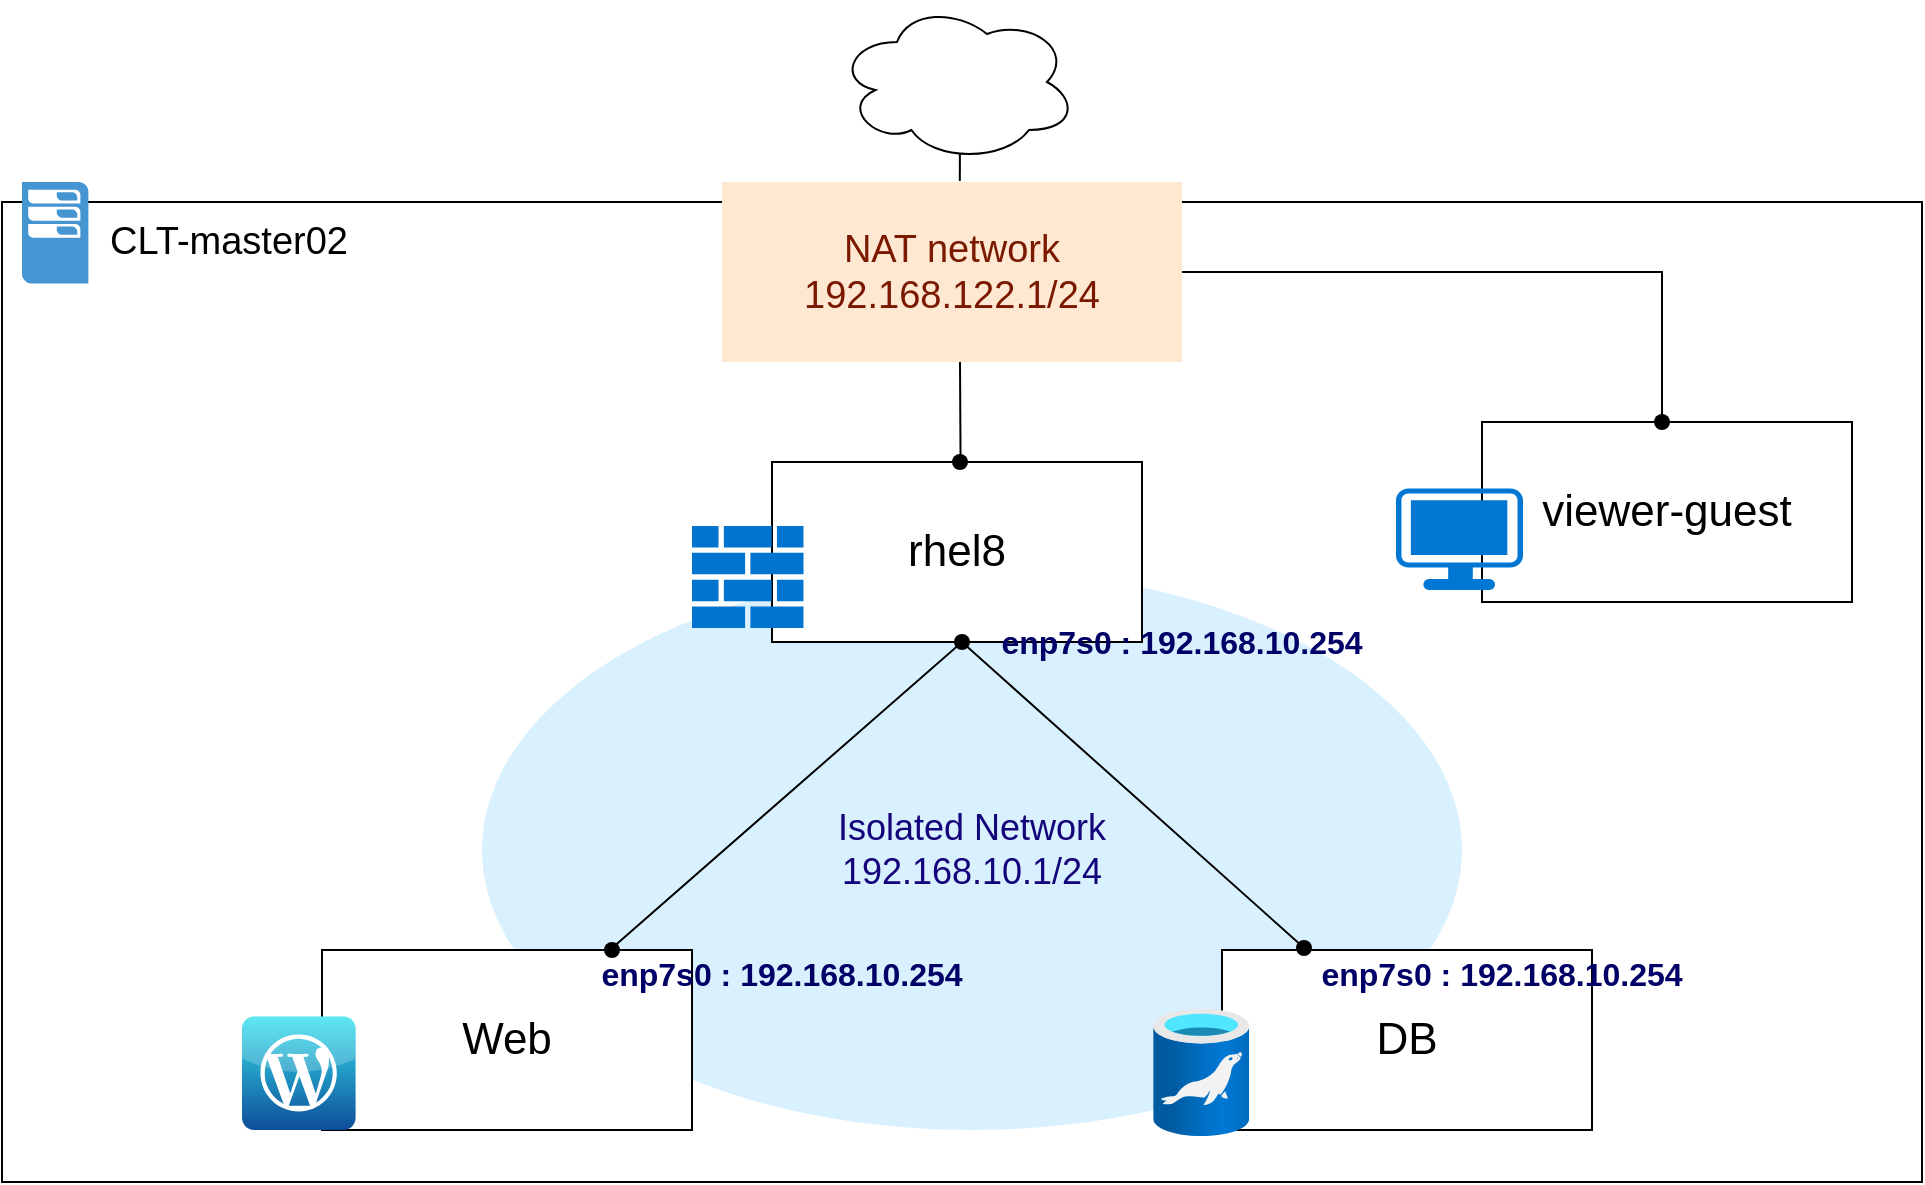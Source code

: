 <mxfile version="20.8.13" type="github">
  <diagram name="페이지-1" id="E3Nfmj0UPKqn4euKRgJr">
    <mxGraphModel dx="1152" dy="569" grid="1" gridSize="10" guides="1" tooltips="1" connect="1" arrows="1" fold="1" page="1" pageScale="1" pageWidth="1169" pageHeight="827" math="0" shadow="0">
      <root>
        <mxCell id="0" />
        <mxCell id="1" style="locked=1;" parent="0" />
        <mxCell id="SxxazjnEcDOOSWcFCbGN-16" value="" style="group" vertex="1" connectable="0" parent="1">
          <mxGeometry x="105" y="170" width="960" height="500" as="geometry" />
        </mxCell>
        <mxCell id="SxxazjnEcDOOSWcFCbGN-1" value="" style="rounded=0;whiteSpace=wrap;html=1;" vertex="1" parent="SxxazjnEcDOOSWcFCbGN-16">
          <mxGeometry y="10" width="960" height="490" as="geometry" />
        </mxCell>
        <mxCell id="SxxazjnEcDOOSWcFCbGN-2" value="" style="pointerEvents=1;shadow=0;dashed=0;html=1;strokeColor=none;fillColor=#4495D1;labelPosition=center;verticalLabelPosition=bottom;verticalAlign=top;align=center;outlineConnect=0;shape=mxgraph.veeam.2d.esx_esxi;" vertex="1" parent="SxxazjnEcDOOSWcFCbGN-16">
          <mxGeometry x="10" width="33.2" height="50.8" as="geometry" />
        </mxCell>
        <mxCell id="SxxazjnEcDOOSWcFCbGN-3" value="&lt;font style=&quot;font-size: 19px;&quot;&gt;CLT-master02&lt;/font&gt;" style="text;html=1;strokeColor=none;fillColor=none;align=center;verticalAlign=middle;whiteSpace=wrap;rounded=0;" vertex="1" parent="SxxazjnEcDOOSWcFCbGN-16">
          <mxGeometry x="50" y="10" width="126.8" height="39.6" as="geometry" />
        </mxCell>
        <mxCell id="SxxazjnEcDOOSWcFCbGN-19" value="0.5" style="locked=1;" parent="0" />
        <mxCell id="SxxazjnEcDOOSWcFCbGN-20" value="&lt;font color=&quot;#14047a&quot; style=&quot;font-size: 18px;&quot;&gt;Isolated Network&lt;br&gt;192.168.10.1/24&lt;/font&gt;" style="ellipse;whiteSpace=wrap;html=1;fillColor=#D9F0FF;strokeColor=none;" vertex="1" parent="SxxazjnEcDOOSWcFCbGN-19">
          <mxGeometry x="345" y="364" width="490" height="280" as="geometry" />
        </mxCell>
        <mxCell id="SxxazjnEcDOOSWcFCbGN-21" value="&lt;font color=&quot;#7a1800&quot;&gt;NAT network&lt;br&gt;192.168.122.1/24&lt;/font&gt;" style="rounded=0;whiteSpace=wrap;html=1;fontSize=19;fontColor=#14047A;fillColor=#FFE8D1;strokeColor=none;" vertex="1" parent="SxxazjnEcDOOSWcFCbGN-19">
          <mxGeometry x="465" y="170" width="230" height="90" as="geometry" />
        </mxCell>
        <mxCell id="SxxazjnEcDOOSWcFCbGN-24" value="line" style="locked=1;" parent="0" />
        <mxCell id="SxxazjnEcDOOSWcFCbGN-26" value="" style="endArrow=none;html=1;rounded=0;fontSize=22;fontColor=#7A1800;" edge="1" parent="SxxazjnEcDOOSWcFCbGN-24" source="SxxazjnEcDOOSWcFCbGN-11" target="SxxazjnEcDOOSWcFCbGN-13">
          <mxGeometry width="50" height="50" relative="1" as="geometry">
            <mxPoint x="615" y="560" as="sourcePoint" />
            <mxPoint x="665" y="510" as="targetPoint" />
            <Array as="points">
              <mxPoint x="585" y="400" />
            </Array>
          </mxGeometry>
        </mxCell>
        <mxCell id="SxxazjnEcDOOSWcFCbGN-27" value="" style="endArrow=none;html=1;rounded=0;fontSize=22;fontColor=#7A1800;exitX=0.534;exitY=0.99;exitDx=0;exitDy=0;exitPerimeter=0;" edge="1" parent="SxxazjnEcDOOSWcFCbGN-24">
          <mxGeometry width="50" height="50" relative="1" as="geometry">
            <mxPoint x="584.79" y="399.1" as="sourcePoint" />
            <mxPoint x="584" y="260" as="targetPoint" />
          </mxGeometry>
        </mxCell>
        <mxCell id="SxxazjnEcDOOSWcFCbGN-28" value="" style="endArrow=none;html=1;rounded=0;fontSize=22;fontColor=#7A1800;" edge="1" parent="SxxazjnEcDOOSWcFCbGN-24" target="SxxazjnEcDOOSWcFCbGN-21">
          <mxGeometry width="50" height="50" relative="1" as="geometry">
            <mxPoint x="935" y="290" as="sourcePoint" />
            <mxPoint x="675" y="360" as="targetPoint" />
            <Array as="points">
              <mxPoint x="935" y="215" />
            </Array>
          </mxGeometry>
        </mxCell>
        <mxCell id="SxxazjnEcDOOSWcFCbGN-29" value="" style="endArrow=none;html=1;rounded=0;fontSize=22;fontColor=#7A1800;exitX=0.517;exitY=-0.005;exitDx=0;exitDy=0;exitPerimeter=0;" edge="1" parent="SxxazjnEcDOOSWcFCbGN-24" source="SxxazjnEcDOOSWcFCbGN-21">
          <mxGeometry width="50" height="50" relative="1" as="geometry">
            <mxPoint x="575" y="160" as="sourcePoint" />
            <mxPoint x="584" y="140" as="targetPoint" />
          </mxGeometry>
        </mxCell>
        <mxCell id="SxxazjnEcDOOSWcFCbGN-8" value="001" style="locked=1;" parent="0" />
        <mxCell id="SxxazjnEcDOOSWcFCbGN-9" value="&lt;font style=&quot;font-size: 22px;&quot;&gt;rhel8&lt;/font&gt;" style="rounded=0;whiteSpace=wrap;html=1;" vertex="1" parent="SxxazjnEcDOOSWcFCbGN-8">
          <mxGeometry x="490" y="310" width="185" height="90" as="geometry" />
        </mxCell>
        <mxCell id="SxxazjnEcDOOSWcFCbGN-10" value="" style="shape=image;html=1;verticalAlign=top;verticalLabelPosition=bottom;labelBackgroundColor=#ffffff;imageAspect=0;aspect=fixed;image=https://cdn1.iconfinder.com/data/icons/Futurosoft%20Icons%200.5.2/128x128/apps/redhat.png" vertex="1" parent="SxxazjnEcDOOSWcFCbGN-8">
          <mxGeometry x="450" y="280" width="59.2" height="59.2" as="geometry" />
        </mxCell>
        <mxCell id="SxxazjnEcDOOSWcFCbGN-11" value="&lt;font style=&quot;font-size: 22px;&quot;&gt;Web&lt;/font&gt;" style="rounded=0;whiteSpace=wrap;html=1;" vertex="1" parent="SxxazjnEcDOOSWcFCbGN-8">
          <mxGeometry x="265" y="554" width="185" height="90" as="geometry" />
        </mxCell>
        <mxCell id="SxxazjnEcDOOSWcFCbGN-12" value="" style="shape=image;html=1;verticalAlign=top;verticalLabelPosition=bottom;labelBackgroundColor=#ffffff;imageAspect=0;aspect=fixed;image=https://cdn1.iconfinder.com/data/icons/Futurosoft%20Icons%200.5.2/128x128/apps/redhat.png" vertex="1" parent="SxxazjnEcDOOSWcFCbGN-8">
          <mxGeometry x="225" y="524" width="59.2" height="59.2" as="geometry" />
        </mxCell>
        <mxCell id="SxxazjnEcDOOSWcFCbGN-13" value="&lt;font style=&quot;font-size: 22px;&quot;&gt;DB&lt;/font&gt;" style="rounded=0;whiteSpace=wrap;html=1;" vertex="1" parent="SxxazjnEcDOOSWcFCbGN-8">
          <mxGeometry x="715" y="554" width="185" height="90" as="geometry" />
        </mxCell>
        <mxCell id="SxxazjnEcDOOSWcFCbGN-14" value="" style="shape=image;html=1;verticalAlign=top;verticalLabelPosition=bottom;labelBackgroundColor=#ffffff;imageAspect=0;aspect=fixed;image=https://cdn1.iconfinder.com/data/icons/Futurosoft%20Icons%200.5.2/128x128/apps/redhat.png" vertex="1" parent="SxxazjnEcDOOSWcFCbGN-8">
          <mxGeometry x="675" y="524" width="59.2" height="59.2" as="geometry" />
        </mxCell>
        <mxCell id="SxxazjnEcDOOSWcFCbGN-22" value="&lt;font style=&quot;font-size: 22px;&quot;&gt;viewer-guest&lt;/font&gt;" style="rounded=0;whiteSpace=wrap;html=1;" vertex="1" parent="SxxazjnEcDOOSWcFCbGN-8">
          <mxGeometry x="845" y="290" width="185" height="90" as="geometry" />
        </mxCell>
        <mxCell id="SxxazjnEcDOOSWcFCbGN-23" value="" style="shape=image;html=1;verticalAlign=top;verticalLabelPosition=bottom;labelBackgroundColor=#ffffff;imageAspect=0;aspect=fixed;image=https://cdn1.iconfinder.com/data/icons/Futurosoft%20Icons%200.5.2/128x128/apps/redhat.png" vertex="1" parent="SxxazjnEcDOOSWcFCbGN-8">
          <mxGeometry x="805" y="260" width="59.2" height="59.2" as="geometry" />
        </mxCell>
        <mxCell id="SxxazjnEcDOOSWcFCbGN-30" value="" style="aspect=fixed;html=1;points=[];align=center;image;fontSize=12;image=img/lib/azure2/databases/Azure_Database_MariaDB_Server.svg;fontColor=#7A1800;fillColor=#FFE8D1;" vertex="1" parent="SxxazjnEcDOOSWcFCbGN-8">
          <mxGeometry x="680.6" y="583.2" width="48" height="64" as="geometry" />
        </mxCell>
        <mxCell id="SxxazjnEcDOOSWcFCbGN-31" value="" style="dashed=0;outlineConnect=0;html=1;align=center;labelPosition=center;verticalLabelPosition=bottom;verticalAlign=top;shape=mxgraph.webicons.wordpress_2;fillColor=#35E2EE;gradientColor=#0E4D99;fontSize=22;fontColor=#7A1800;" vertex="1" parent="SxxazjnEcDOOSWcFCbGN-8">
          <mxGeometry x="225" y="587.2" width="56.8" height="56.8" as="geometry" />
        </mxCell>
        <mxCell id="SxxazjnEcDOOSWcFCbGN-32" value="" style="sketch=0;pointerEvents=1;shadow=0;dashed=0;html=1;strokeColor=none;labelPosition=center;verticalLabelPosition=bottom;verticalAlign=top;outlineConnect=0;align=center;shape=mxgraph.office.concepts.firewall;fillColor=#0074ce;fontSize=22;fontColor=#7A1800;" vertex="1" parent="SxxazjnEcDOOSWcFCbGN-8">
          <mxGeometry x="450" y="342" width="55.74" height="51" as="geometry" />
        </mxCell>
        <mxCell id="SxxazjnEcDOOSWcFCbGN-33" value="" style="points=[[0.03,0.03,0],[0.5,0,0],[0.97,0.03,0],[1,0.4,0],[0.97,0.745,0],[0.5,1,0],[0.03,0.745,0],[0,0.4,0]];verticalLabelPosition=bottom;sketch=0;html=1;verticalAlign=top;aspect=fixed;align=center;pointerEvents=1;shape=mxgraph.cisco19.workstation;fillColor=#0077d3;strokeColor=none;fontSize=22;fontColor=#7A1800;" vertex="1" parent="SxxazjnEcDOOSWcFCbGN-8">
          <mxGeometry x="802" y="323.2" width="63.5" height="50.8" as="geometry" />
        </mxCell>
        <mxCell id="SxxazjnEcDOOSWcFCbGN-34" value="" style="ellipse;shape=cloud;whiteSpace=wrap;html=1;fontSize=22;fontColor=#7A1800;fillColor=#FFFFFF;" vertex="1" parent="SxxazjnEcDOOSWcFCbGN-8">
          <mxGeometry x="522.5" y="80" width="120" height="80" as="geometry" />
        </mxCell>
        <mxCell id="SxxazjnEcDOOSWcFCbGN-49" value="txt" style="" parent="0" />
        <mxCell id="SxxazjnEcDOOSWcFCbGN-50" value="&lt;font color=&quot;#000066&quot; style=&quot;font-size: 16px;&quot;&gt;&lt;b&gt;enp7s0 : 192.168.10.254&lt;/b&gt;&lt;/font&gt;" style="text;html=1;strokeColor=none;fillColor=none;align=center;verticalAlign=middle;whiteSpace=wrap;rounded=0;fontSize=22;fontColor=#7A1800;labelBorderColor=none;" vertex="1" parent="SxxazjnEcDOOSWcFCbGN-49">
          <mxGeometry x="600" y="384" width="190" height="30" as="geometry" />
        </mxCell>
        <mxCell id="SxxazjnEcDOOSWcFCbGN-51" value="&lt;font color=&quot;#000066&quot; style=&quot;font-size: 16px;&quot;&gt;&lt;b&gt;enp7s0 : 192.168.10.254&lt;/b&gt;&lt;/font&gt;" style="text;html=1;strokeColor=none;fillColor=none;align=center;verticalAlign=middle;whiteSpace=wrap;rounded=0;fontSize=22;fontColor=#7A1800;" vertex="1" parent="SxxazjnEcDOOSWcFCbGN-49">
          <mxGeometry x="400" y="550" width="190" height="30" as="geometry" />
        </mxCell>
        <mxCell id="SxxazjnEcDOOSWcFCbGN-52" value="&lt;font color=&quot;#000066&quot; style=&quot;font-size: 16px;&quot;&gt;&lt;b&gt;enp7s0 : 192.168.10.254&lt;/b&gt;&lt;/font&gt;" style="text;html=1;strokeColor=none;fillColor=none;align=center;verticalAlign=middle;whiteSpace=wrap;rounded=0;fontSize=22;fontColor=#7A1800;" vertex="1" parent="SxxazjnEcDOOSWcFCbGN-49">
          <mxGeometry x="760" y="550" width="190" height="30" as="geometry" />
        </mxCell>
        <mxCell id="SxxazjnEcDOOSWcFCbGN-53" value="" style="shape=waypoint;sketch=0;fillStyle=solid;size=6;pointerEvents=1;points=[];fillColor=#021926;resizable=0;rotatable=0;perimeter=centerPerimeter;snapToPoint=1;rounded=0;labelBorderColor=none;strokeColor=default;strokeWidth=2;fontSize=16;fontColor=#000066;" vertex="1" parent="SxxazjnEcDOOSWcFCbGN-49">
          <mxGeometry x="575" y="390" width="20" height="20" as="geometry" />
        </mxCell>
        <mxCell id="SxxazjnEcDOOSWcFCbGN-54" value="" style="shape=waypoint;sketch=0;fillStyle=solid;size=6;pointerEvents=1;points=[];fillColor=#021926;resizable=0;rotatable=0;perimeter=centerPerimeter;snapToPoint=1;rounded=0;labelBorderColor=none;strokeColor=default;strokeWidth=2;fontSize=16;fontColor=#000066;" vertex="1" parent="SxxazjnEcDOOSWcFCbGN-49">
          <mxGeometry x="574" y="300" width="20" height="20" as="geometry" />
        </mxCell>
        <mxCell id="SxxazjnEcDOOSWcFCbGN-55" value="" style="shape=waypoint;sketch=0;fillStyle=solid;size=6;pointerEvents=1;points=[];fillColor=none;resizable=0;rotatable=0;perimeter=centerPerimeter;snapToPoint=1;rounded=0;labelBorderColor=none;strokeColor=default;strokeWidth=2;fontSize=16;fontColor=#000066;" vertex="1" parent="SxxazjnEcDOOSWcFCbGN-49">
          <mxGeometry x="400" y="544" width="20" height="20" as="geometry" />
        </mxCell>
        <mxCell id="SxxazjnEcDOOSWcFCbGN-56" value="" style="shape=waypoint;sketch=0;fillStyle=solid;size=6;pointerEvents=1;points=[];fillColor=none;resizable=0;rotatable=0;perimeter=centerPerimeter;snapToPoint=1;rounded=0;labelBorderColor=none;strokeColor=default;strokeWidth=2;fontSize=16;fontColor=#000066;" vertex="1" parent="SxxazjnEcDOOSWcFCbGN-49">
          <mxGeometry x="746" y="543" width="20" height="20" as="geometry" />
        </mxCell>
        <mxCell id="SxxazjnEcDOOSWcFCbGN-57" value="" style="shape=waypoint;sketch=0;fillStyle=solid;size=6;pointerEvents=1;points=[];fillColor=#021926;resizable=0;rotatable=0;perimeter=centerPerimeter;snapToPoint=1;rounded=0;labelBorderColor=none;strokeColor=default;strokeWidth=2;fontSize=16;fontColor=#000066;" vertex="1" parent="SxxazjnEcDOOSWcFCbGN-49">
          <mxGeometry x="925" y="280" width="20" height="20" as="geometry" />
        </mxCell>
      </root>
    </mxGraphModel>
  </diagram>
</mxfile>
